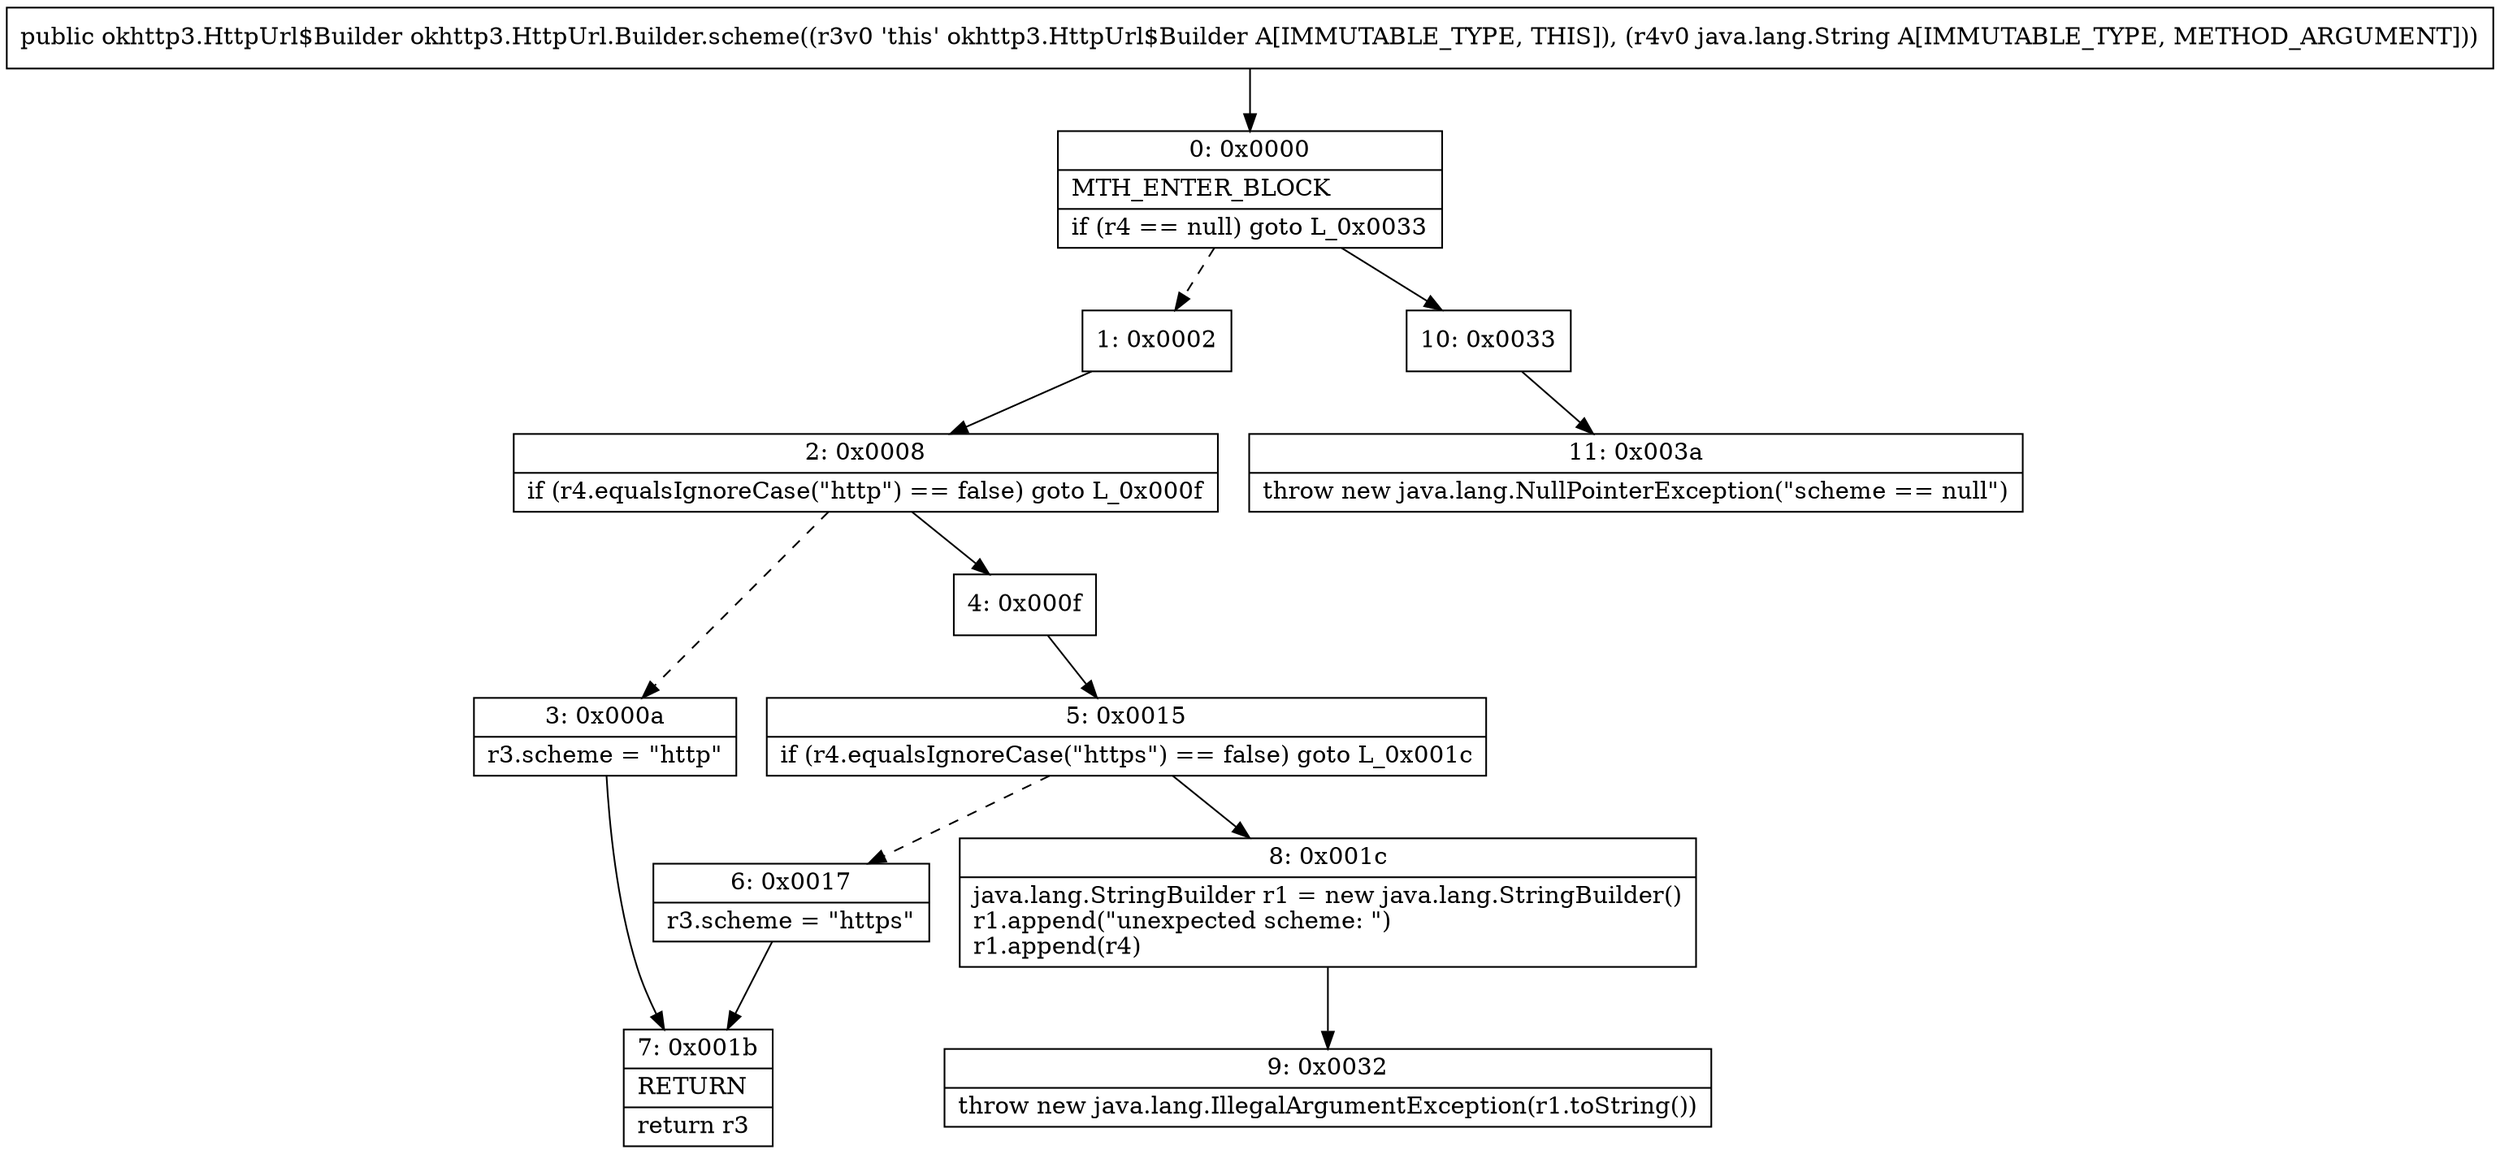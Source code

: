digraph "CFG forokhttp3.HttpUrl.Builder.scheme(Ljava\/lang\/String;)Lokhttp3\/HttpUrl$Builder;" {
Node_0 [shape=record,label="{0\:\ 0x0000|MTH_ENTER_BLOCK\l|if (r4 == null) goto L_0x0033\l}"];
Node_1 [shape=record,label="{1\:\ 0x0002}"];
Node_2 [shape=record,label="{2\:\ 0x0008|if (r4.equalsIgnoreCase(\"http\") == false) goto L_0x000f\l}"];
Node_3 [shape=record,label="{3\:\ 0x000a|r3.scheme = \"http\"\l}"];
Node_4 [shape=record,label="{4\:\ 0x000f}"];
Node_5 [shape=record,label="{5\:\ 0x0015|if (r4.equalsIgnoreCase(\"https\") == false) goto L_0x001c\l}"];
Node_6 [shape=record,label="{6\:\ 0x0017|r3.scheme = \"https\"\l}"];
Node_7 [shape=record,label="{7\:\ 0x001b|RETURN\l|return r3\l}"];
Node_8 [shape=record,label="{8\:\ 0x001c|java.lang.StringBuilder r1 = new java.lang.StringBuilder()\lr1.append(\"unexpected scheme: \")\lr1.append(r4)\l}"];
Node_9 [shape=record,label="{9\:\ 0x0032|throw new java.lang.IllegalArgumentException(r1.toString())\l}"];
Node_10 [shape=record,label="{10\:\ 0x0033}"];
Node_11 [shape=record,label="{11\:\ 0x003a|throw new java.lang.NullPointerException(\"scheme == null\")\l}"];
MethodNode[shape=record,label="{public okhttp3.HttpUrl$Builder okhttp3.HttpUrl.Builder.scheme((r3v0 'this' okhttp3.HttpUrl$Builder A[IMMUTABLE_TYPE, THIS]), (r4v0 java.lang.String A[IMMUTABLE_TYPE, METHOD_ARGUMENT])) }"];
MethodNode -> Node_0;
Node_0 -> Node_1[style=dashed];
Node_0 -> Node_10;
Node_1 -> Node_2;
Node_2 -> Node_3[style=dashed];
Node_2 -> Node_4;
Node_3 -> Node_7;
Node_4 -> Node_5;
Node_5 -> Node_6[style=dashed];
Node_5 -> Node_8;
Node_6 -> Node_7;
Node_8 -> Node_9;
Node_10 -> Node_11;
}

